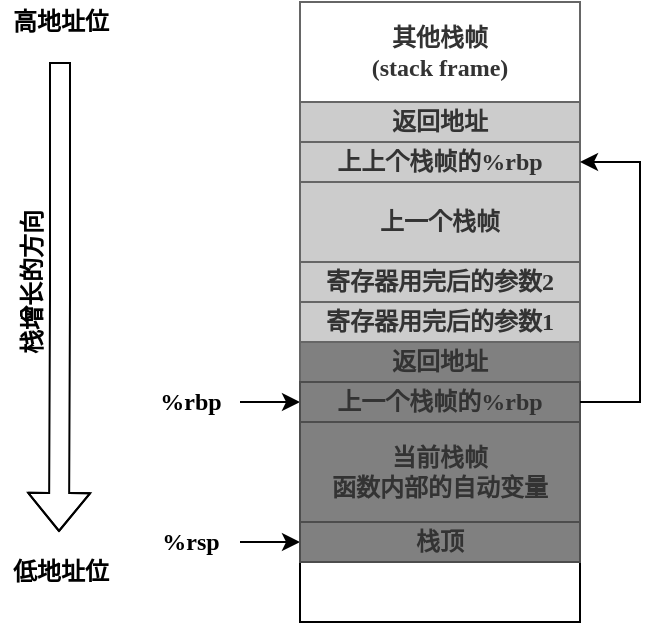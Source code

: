 <mxfile version="15.4.0" type="device"><diagram id="SH607dGT5CmA1fq3a_M2" name="Page-1"><mxGraphModel dx="782" dy="497" grid="1" gridSize="10" guides="1" tooltips="1" connect="1" arrows="1" fold="1" page="1" pageScale="1" pageWidth="850" pageHeight="1100" math="0" shadow="0"><root><mxCell id="0"/><mxCell id="1" parent="0"/><mxCell id="xcrqqHFhSXmo0gSlLuf6-2" value="" style="rounded=0;whiteSpace=wrap;html=1;shadow=0;fontStyle=1" parent="1" vertex="1"><mxGeometry x="280" y="40" width="140" height="310" as="geometry"/></mxCell><mxCell id="xcrqqHFhSXmo0gSlLuf6-3" value="高地址位" style="text;html=1;align=center;verticalAlign=middle;resizable=0;points=[];autosize=1;strokeColor=none;fillColor=none;fontStyle=1" parent="1" vertex="1"><mxGeometry x="130" y="40" width="60" height="20" as="geometry"/></mxCell><mxCell id="xcrqqHFhSXmo0gSlLuf6-4" value="低地址位" style="text;html=1;align=center;verticalAlign=middle;resizable=0;points=[];autosize=1;strokeColor=none;fillColor=none;fontStyle=1" parent="1" vertex="1"><mxGeometry x="130" y="315" width="60" height="20" as="geometry"/></mxCell><mxCell id="xcrqqHFhSXmo0gSlLuf6-5" value="" style="shape=flexArrow;endArrow=classic;html=1;rounded=0;edgeStyle=orthogonalEdgeStyle;" parent="1" edge="1"><mxGeometry width="50" height="50" relative="1" as="geometry"><mxPoint x="160" y="70" as="sourcePoint"/><mxPoint x="159.5" y="305" as="targetPoint"/><Array as="points"><mxPoint x="160" y="187"/></Array></mxGeometry></mxCell><mxCell id="xcrqqHFhSXmo0gSlLuf6-6" value="栈增长的方向" style="text;align=center;verticalAlign=middle;resizable=0;points=[];autosize=1;strokeColor=none;fillColor=none;fontStyle=1;rotation=-90;horizontal=1;" parent="1" vertex="1"><mxGeometry x="100" y="170" width="90" height="20" as="geometry"/></mxCell><mxCell id="xcrqqHFhSXmo0gSlLuf6-8" value="其他栈帧&lt;br&gt;(stack frame)" style="rounded=0;whiteSpace=wrap;html=1;shadow=0;fontFamily=Verdana;fillColor=#FFFFFF;strokeColor=#666666;fontColor=#333333;fontStyle=1" parent="1" vertex="1"><mxGeometry x="280" y="40" width="140" height="50" as="geometry"/></mxCell><mxCell id="xcrqqHFhSXmo0gSlLuf6-9" value="上一个栈帧" style="rounded=0;whiteSpace=wrap;html=1;shadow=0;fontFamily=Verdana;fillColor=#CCCCCC;strokeColor=#666666;fontColor=#333333;fontStyle=1" parent="1" vertex="1"><mxGeometry x="280" y="130" width="140" height="40" as="geometry"/></mxCell><mxCell id="xcrqqHFhSXmo0gSlLuf6-10" value="寄存器用完后的参数2" style="rounded=0;whiteSpace=wrap;html=1;shadow=0;fontFamily=Verdana;fillColor=#CCCCCC;strokeColor=#666666;fontColor=#333333;fontStyle=1" parent="1" vertex="1"><mxGeometry x="280" y="170" width="140" height="20" as="geometry"/></mxCell><mxCell id="xcrqqHFhSXmo0gSlLuf6-11" value="寄存器用完后的参数1" style="rounded=0;whiteSpace=wrap;html=1;shadow=0;fontFamily=Verdana;fillColor=#CCCCCC;strokeColor=#666666;fontColor=#333333;fontStyle=1" parent="1" vertex="1"><mxGeometry x="280" y="190" width="140" height="20" as="geometry"/></mxCell><mxCell id="xcrqqHFhSXmo0gSlLuf6-12" value="返回地址" style="rounded=0;whiteSpace=wrap;html=1;shadow=0;fontFamily=Verdana;fillColor=#808080;strokeColor=#666666;fontColor=#333333;fontStyle=1" parent="1" vertex="1"><mxGeometry x="280" y="210" width="140" height="20" as="geometry"/></mxCell><mxCell id="xcrqqHFhSXmo0gSlLuf6-20" value="" style="edgeStyle=orthogonalEdgeStyle;rounded=0;orthogonalLoop=1;jettySize=auto;html=1;fontFamily=Verdana;fontColor=#000000;startArrow=classic;startFill=1;endArrow=none;endFill=0;" parent="1" source="xcrqqHFhSXmo0gSlLuf6-13" target="xcrqqHFhSXmo0gSlLuf6-17" edge="1"><mxGeometry relative="1" as="geometry"/></mxCell><mxCell id="xcrqqHFhSXmo0gSlLuf6-13" value="上一个栈帧的%rbp" style="rounded=0;whiteSpace=wrap;html=1;shadow=0;fontFamily=Verdana;fillColor=#808080;strokeColor=#4D4D4D;fontColor=#333333;fontStyle=1" parent="1" vertex="1"><mxGeometry x="280" y="230" width="140" height="20" as="geometry"/></mxCell><mxCell id="xcrqqHFhSXmo0gSlLuf6-14" value="当前栈帧&lt;br&gt;函数内部的自动变量" style="rounded=0;whiteSpace=wrap;html=1;shadow=0;fontFamily=Verdana;fillColor=#808080;strokeColor=#4D4D4D;fontColor=#333333;fontStyle=1" parent="1" vertex="1"><mxGeometry x="280" y="250" width="140" height="50" as="geometry"/></mxCell><mxCell id="xcrqqHFhSXmo0gSlLuf6-22" value="" style="edgeStyle=orthogonalEdgeStyle;rounded=0;orthogonalLoop=1;jettySize=auto;html=1;fontFamily=Verdana;fontColor=#000000;startArrow=classic;startFill=1;endArrow=none;endFill=0;" parent="1" source="xcrqqHFhSXmo0gSlLuf6-15" target="xcrqqHFhSXmo0gSlLuf6-21" edge="1"><mxGeometry relative="1" as="geometry"/></mxCell><mxCell id="xcrqqHFhSXmo0gSlLuf6-15" value="栈顶" style="rounded=0;whiteSpace=wrap;html=1;shadow=0;fontFamily=Verdana;fillColor=#808080;strokeColor=#4D4D4D;fontColor=#333333;fontStyle=1" parent="1" vertex="1"><mxGeometry x="280" y="300" width="140" height="20" as="geometry"/></mxCell><mxCell id="xcrqqHFhSXmo0gSlLuf6-17" value="%rbp" style="text;html=1;align=center;verticalAlign=middle;resizable=0;points=[];autosize=1;strokeColor=none;fillColor=none;fontFamily=Verdana;fontColor=#000000;fontStyle=1" parent="1" vertex="1"><mxGeometry x="200" y="230" width="50" height="20" as="geometry"/></mxCell><mxCell id="xcrqqHFhSXmo0gSlLuf6-21" value="%rsp" style="text;html=1;align=center;verticalAlign=middle;resizable=0;points=[];autosize=1;strokeColor=none;fillColor=none;fontFamily=Verdana;fontColor=#000000;fontStyle=1" parent="1" vertex="1"><mxGeometry x="200" y="300" width="50" height="20" as="geometry"/></mxCell><mxCell id="Nz9t40N8t0BwAjzxzHQM-1" value="上上个栈帧的%rbp" style="rounded=0;whiteSpace=wrap;html=1;shadow=0;fontFamily=Verdana;fillColor=#CCCCCC;strokeColor=#666666;fontColor=#333333;fontStyle=1" parent="1" vertex="1"><mxGeometry x="280" y="110" width="140" height="20" as="geometry"/></mxCell><mxCell id="Nz9t40N8t0BwAjzxzHQM-2" value="返回地址" style="rounded=0;whiteSpace=wrap;html=1;shadow=0;fontFamily=Verdana;fillColor=#CCCCCC;strokeColor=#666666;fontColor=#333333;fontStyle=1" parent="1" vertex="1"><mxGeometry x="280" y="90" width="140" height="20" as="geometry"/></mxCell><mxCell id="Nz9t40N8t0BwAjzxzHQM-3" value="" style="edgeStyle=orthogonalEdgeStyle;rounded=0;orthogonalLoop=1;jettySize=auto;html=1;fontFamily=Verdana;fontColor=#000000;startArrow=classic;startFill=1;endArrow=none;endFill=0;entryX=1;entryY=0.5;entryDx=0;entryDy=0;exitX=1;exitY=0.5;exitDx=0;exitDy=0;" parent="1" source="Nz9t40N8t0BwAjzxzHQM-1" target="xcrqqHFhSXmo0gSlLuf6-13" edge="1"><mxGeometry relative="1" as="geometry"><mxPoint x="430" y="120" as="sourcePoint"/><mxPoint x="260" y="250.034" as="targetPoint"/><Array as="points"><mxPoint x="450" y="120"/><mxPoint x="450" y="240"/></Array></mxGeometry></mxCell></root></mxGraphModel></diagram></mxfile>